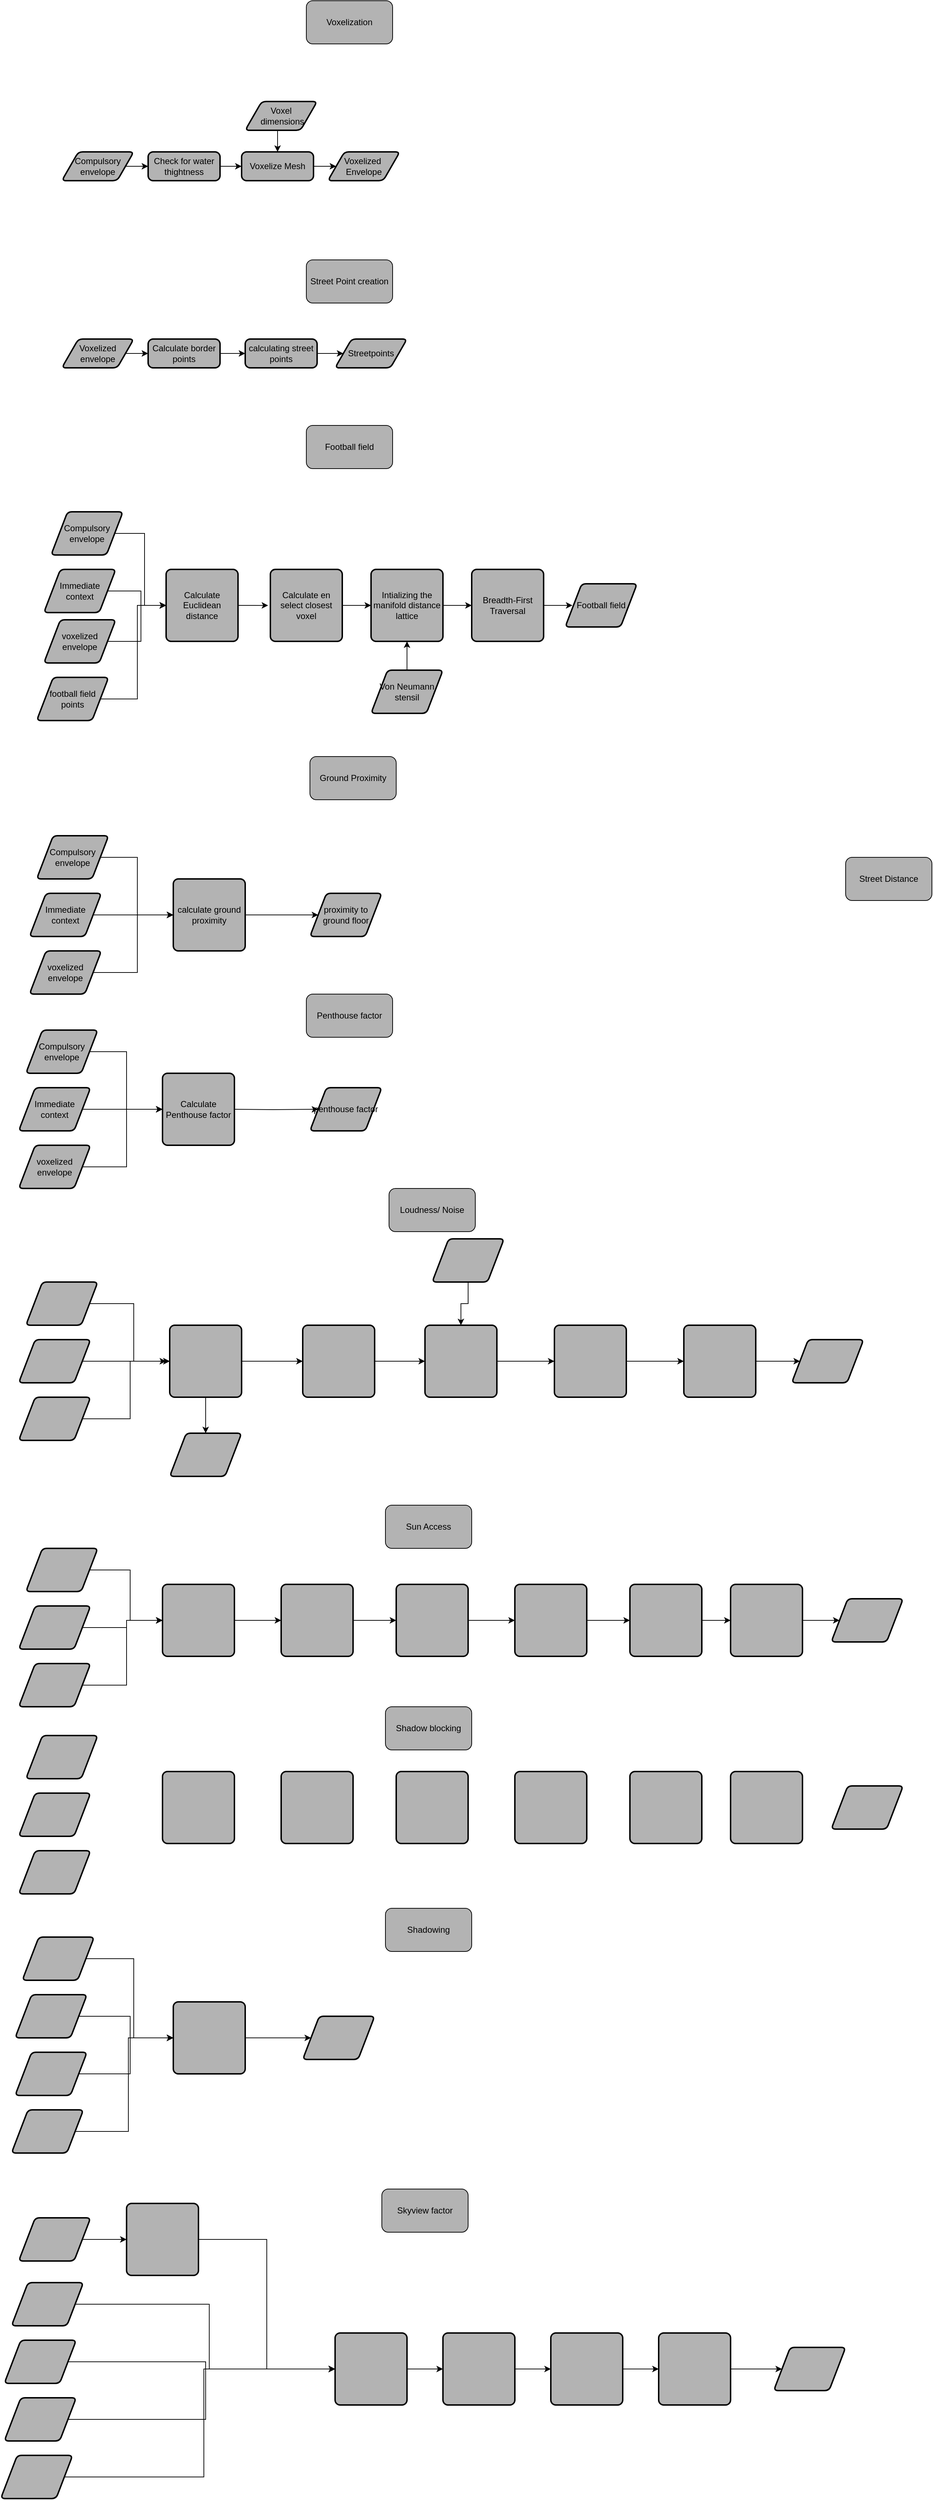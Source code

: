 <mxfile version="16.2.6" type="github">
  <diagram id="unrW2Qa7Q4urZIO5Avpi" name="Page-1">
    <mxGraphModel dx="4155" dy="3030" grid="1" gridSize="10" guides="1" tooltips="1" connect="1" arrows="1" fold="1" page="1" pageScale="1" pageWidth="850" pageHeight="1100" math="0" shadow="0">
      <root>
        <mxCell id="0" />
        <mxCell id="1" parent="0" />
        <mxCell id="iY9TOzmqVVtTMpKYVahV-25" style="edgeStyle=orthogonalEdgeStyle;rounded=0;orthogonalLoop=1;jettySize=auto;html=1;exitX=1;exitY=0.5;exitDx=0;exitDy=0;fillColor=#B3B3B3;" edge="1" parent="1" source="iY9TOzmqVVtTMpKYVahV-1" target="iY9TOzmqVVtTMpKYVahV-2">
          <mxGeometry relative="1" as="geometry" />
        </mxCell>
        <mxCell id="iY9TOzmqVVtTMpKYVahV-1" value="Compulsory envelope" style="shape=parallelogram;html=1;strokeWidth=2;perimeter=parallelogramPerimeter;whiteSpace=wrap;rounded=1;arcSize=12;size=0.23;fillColor=#B3B3B3;" vertex="1" parent="1">
          <mxGeometry x="170" y="-10" width="100" height="40" as="geometry" />
        </mxCell>
        <mxCell id="iY9TOzmqVVtTMpKYVahV-26" style="edgeStyle=orthogonalEdgeStyle;rounded=0;orthogonalLoop=1;jettySize=auto;html=1;exitX=1;exitY=0.5;exitDx=0;exitDy=0;entryX=0;entryY=0.5;entryDx=0;entryDy=0;fillColor=#B3B3B3;" edge="1" parent="1" source="iY9TOzmqVVtTMpKYVahV-2" target="iY9TOzmqVVtTMpKYVahV-3">
          <mxGeometry relative="1" as="geometry" />
        </mxCell>
        <mxCell id="iY9TOzmqVVtTMpKYVahV-2" value="Check for water thightness" style="rounded=1;whiteSpace=wrap;html=1;absoluteArcSize=1;arcSize=14;strokeWidth=2;fillColor=#B3B3B3;" vertex="1" parent="1">
          <mxGeometry x="290" y="-10" width="100" height="40" as="geometry" />
        </mxCell>
        <mxCell id="iY9TOzmqVVtTMpKYVahV-28" style="edgeStyle=orthogonalEdgeStyle;rounded=0;orthogonalLoop=1;jettySize=auto;html=1;exitX=1;exitY=0.5;exitDx=0;exitDy=0;entryX=0;entryY=0.5;entryDx=0;entryDy=0;fillColor=#B3B3B3;" edge="1" parent="1" source="iY9TOzmqVVtTMpKYVahV-3" target="iY9TOzmqVVtTMpKYVahV-4">
          <mxGeometry relative="1" as="geometry" />
        </mxCell>
        <mxCell id="iY9TOzmqVVtTMpKYVahV-3" value="Voxelize Mesh" style="rounded=1;whiteSpace=wrap;html=1;absoluteArcSize=1;arcSize=14;strokeWidth=2;fillColor=#B3B3B3;" vertex="1" parent="1">
          <mxGeometry x="420" y="-10" width="100" height="40" as="geometry" />
        </mxCell>
        <mxCell id="iY9TOzmqVVtTMpKYVahV-4" value="Voxelized&amp;nbsp;&lt;br&gt;Envelope" style="shape=parallelogram;html=1;strokeWidth=2;perimeter=parallelogramPerimeter;whiteSpace=wrap;rounded=1;arcSize=12;size=0.23;fillColor=#B3B3B3;" vertex="1" parent="1">
          <mxGeometry x="540" y="-10" width="100" height="40" as="geometry" />
        </mxCell>
        <mxCell id="iY9TOzmqVVtTMpKYVahV-27" style="edgeStyle=orthogonalEdgeStyle;rounded=0;orthogonalLoop=1;jettySize=auto;html=1;exitX=0.5;exitY=1;exitDx=0;exitDy=0;entryX=0.5;entryY=0;entryDx=0;entryDy=0;fillColor=#B3B3B3;" edge="1" parent="1" source="iY9TOzmqVVtTMpKYVahV-5" target="iY9TOzmqVVtTMpKYVahV-3">
          <mxGeometry relative="1" as="geometry" />
        </mxCell>
        <mxCell id="iY9TOzmqVVtTMpKYVahV-5" value="Voxel&lt;br&gt;&amp;nbsp;dimensions" style="shape=parallelogram;html=1;strokeWidth=2;perimeter=parallelogramPerimeter;whiteSpace=wrap;rounded=1;arcSize=12;size=0.23;fillColor=#B3B3B3;" vertex="1" parent="1">
          <mxGeometry x="425" y="-80" width="100" height="40" as="geometry" />
        </mxCell>
        <mxCell id="iY9TOzmqVVtTMpKYVahV-29" style="edgeStyle=orthogonalEdgeStyle;rounded=0;orthogonalLoop=1;jettySize=auto;html=1;exitX=1;exitY=0.5;exitDx=0;exitDy=0;entryX=0;entryY=0.5;entryDx=0;entryDy=0;fillColor=#B3B3B3;" edge="1" parent="1" source="iY9TOzmqVVtTMpKYVahV-6" target="iY9TOzmqVVtTMpKYVahV-7">
          <mxGeometry relative="1" as="geometry" />
        </mxCell>
        <mxCell id="iY9TOzmqVVtTMpKYVahV-6" value="Voxelized envelope" style="shape=parallelogram;html=1;strokeWidth=2;perimeter=parallelogramPerimeter;whiteSpace=wrap;rounded=1;arcSize=12;size=0.23;fillColor=#B3B3B3;" vertex="1" parent="1">
          <mxGeometry x="170" y="250" width="100" height="40" as="geometry" />
        </mxCell>
        <mxCell id="iY9TOzmqVVtTMpKYVahV-30" style="edgeStyle=orthogonalEdgeStyle;rounded=0;orthogonalLoop=1;jettySize=auto;html=1;exitX=1;exitY=0.5;exitDx=0;exitDy=0;entryX=0;entryY=0.5;entryDx=0;entryDy=0;fillColor=#B3B3B3;" edge="1" parent="1" source="iY9TOzmqVVtTMpKYVahV-7" target="iY9TOzmqVVtTMpKYVahV-8">
          <mxGeometry relative="1" as="geometry" />
        </mxCell>
        <mxCell id="iY9TOzmqVVtTMpKYVahV-7" value="Calculate border points" style="rounded=1;whiteSpace=wrap;html=1;absoluteArcSize=1;arcSize=14;strokeWidth=2;fillColor=#B3B3B3;" vertex="1" parent="1">
          <mxGeometry x="290" y="250" width="100" height="40" as="geometry" />
        </mxCell>
        <mxCell id="iY9TOzmqVVtTMpKYVahV-31" style="edgeStyle=orthogonalEdgeStyle;rounded=0;orthogonalLoop=1;jettySize=auto;html=1;exitX=1;exitY=0.5;exitDx=0;exitDy=0;fillColor=#B3B3B3;" edge="1" parent="1" source="iY9TOzmqVVtTMpKYVahV-8" target="iY9TOzmqVVtTMpKYVahV-9">
          <mxGeometry relative="1" as="geometry" />
        </mxCell>
        <mxCell id="iY9TOzmqVVtTMpKYVahV-8" value="calculating street points" style="rounded=1;whiteSpace=wrap;html=1;absoluteArcSize=1;arcSize=14;strokeWidth=2;fillColor=#B3B3B3;" vertex="1" parent="1">
          <mxGeometry x="425" y="250" width="100" height="40" as="geometry" />
        </mxCell>
        <mxCell id="iY9TOzmqVVtTMpKYVahV-9" value="Streetpoints" style="shape=parallelogram;html=1;strokeWidth=2;perimeter=parallelogramPerimeter;whiteSpace=wrap;rounded=1;arcSize=12;size=0.23;fillColor=#B3B3B3;" vertex="1" parent="1">
          <mxGeometry x="550" y="250" width="100" height="40" as="geometry" />
        </mxCell>
        <mxCell id="iY9TOzmqVVtTMpKYVahV-36" style="edgeStyle=orthogonalEdgeStyle;rounded=0;orthogonalLoop=1;jettySize=auto;html=1;exitX=1;exitY=0.5;exitDx=0;exitDy=0;entryX=0;entryY=0.5;entryDx=0;entryDy=0;fillColor=#B3B3B3;" edge="1" parent="1" source="iY9TOzmqVVtTMpKYVahV-10" target="iY9TOzmqVVtTMpKYVahV-14">
          <mxGeometry relative="1" as="geometry" />
        </mxCell>
        <mxCell id="iY9TOzmqVVtTMpKYVahV-10" value="Compulsory envelope" style="shape=parallelogram;html=1;strokeWidth=2;perimeter=parallelogramPerimeter;whiteSpace=wrap;rounded=1;arcSize=12;size=0.23;fillColor=#B3B3B3;" vertex="1" parent="1">
          <mxGeometry x="155" y="490" width="100" height="60" as="geometry" />
        </mxCell>
        <mxCell id="iY9TOzmqVVtTMpKYVahV-37" style="edgeStyle=orthogonalEdgeStyle;rounded=0;orthogonalLoop=1;jettySize=auto;html=1;exitX=1;exitY=0.5;exitDx=0;exitDy=0;entryX=0;entryY=0.5;entryDx=0;entryDy=0;fillColor=#B3B3B3;" edge="1" parent="1" source="iY9TOzmqVVtTMpKYVahV-11" target="iY9TOzmqVVtTMpKYVahV-14">
          <mxGeometry relative="1" as="geometry" />
        </mxCell>
        <mxCell id="iY9TOzmqVVtTMpKYVahV-11" value="Immediate context" style="shape=parallelogram;html=1;strokeWidth=2;perimeter=parallelogramPerimeter;whiteSpace=wrap;rounded=1;arcSize=12;size=0.23;fillColor=#B3B3B3;" vertex="1" parent="1">
          <mxGeometry x="145" y="570" width="100" height="60" as="geometry" />
        </mxCell>
        <mxCell id="iY9TOzmqVVtTMpKYVahV-38" style="edgeStyle=orthogonalEdgeStyle;rounded=0;orthogonalLoop=1;jettySize=auto;html=1;exitX=1;exitY=0.5;exitDx=0;exitDy=0;fillColor=#B3B3B3;" edge="1" parent="1" source="iY9TOzmqVVtTMpKYVahV-12" target="iY9TOzmqVVtTMpKYVahV-14">
          <mxGeometry relative="1" as="geometry" />
        </mxCell>
        <mxCell id="iY9TOzmqVVtTMpKYVahV-12" value="voxelized envelope" style="shape=parallelogram;html=1;strokeWidth=2;perimeter=parallelogramPerimeter;whiteSpace=wrap;rounded=1;arcSize=12;size=0.23;fillColor=#B3B3B3;" vertex="1" parent="1">
          <mxGeometry x="145" y="640" width="100" height="60" as="geometry" />
        </mxCell>
        <mxCell id="iY9TOzmqVVtTMpKYVahV-39" style="edgeStyle=orthogonalEdgeStyle;rounded=0;orthogonalLoop=1;jettySize=auto;html=1;exitX=1;exitY=0.5;exitDx=0;exitDy=0;entryX=0;entryY=0.5;entryDx=0;entryDy=0;fillColor=#B3B3B3;" edge="1" parent="1" source="iY9TOzmqVVtTMpKYVahV-13" target="iY9TOzmqVVtTMpKYVahV-14">
          <mxGeometry relative="1" as="geometry" />
        </mxCell>
        <mxCell id="iY9TOzmqVVtTMpKYVahV-13" value="football field points" style="shape=parallelogram;html=1;strokeWidth=2;perimeter=parallelogramPerimeter;whiteSpace=wrap;rounded=1;arcSize=12;size=0.23;fillColor=#B3B3B3;" vertex="1" parent="1">
          <mxGeometry x="135" y="720" width="100" height="60" as="geometry" />
        </mxCell>
        <mxCell id="iY9TOzmqVVtTMpKYVahV-155" style="edgeStyle=orthogonalEdgeStyle;rounded=0;orthogonalLoop=1;jettySize=auto;html=1;exitX=1;exitY=0.5;exitDx=0;exitDy=0;entryX=-0.031;entryY=0.501;entryDx=0;entryDy=0;entryPerimeter=0;fillColor=#B3B3B3;" edge="1" parent="1" source="iY9TOzmqVVtTMpKYVahV-14" target="iY9TOzmqVVtTMpKYVahV-154">
          <mxGeometry relative="1" as="geometry" />
        </mxCell>
        <mxCell id="iY9TOzmqVVtTMpKYVahV-14" value="Calculate Euclidean distance" style="rounded=1;whiteSpace=wrap;html=1;absoluteArcSize=1;arcSize=14;strokeWidth=2;fillColor=#B3B3B3;" vertex="1" parent="1">
          <mxGeometry x="315" y="570" width="100" height="100" as="geometry" />
        </mxCell>
        <mxCell id="iY9TOzmqVVtTMpKYVahV-33" style="edgeStyle=orthogonalEdgeStyle;rounded=0;orthogonalLoop=1;jettySize=auto;html=1;exitX=1;exitY=0.5;exitDx=0;exitDy=0;entryX=0;entryY=0.5;entryDx=0;entryDy=0;fillColor=#B3B3B3;" edge="1" parent="1" source="iY9TOzmqVVtTMpKYVahV-20" target="iY9TOzmqVVtTMpKYVahV-22">
          <mxGeometry relative="1" as="geometry" />
        </mxCell>
        <mxCell id="iY9TOzmqVVtTMpKYVahV-20" value="Intializing the manifold distance lattice" style="rounded=1;whiteSpace=wrap;html=1;absoluteArcSize=1;arcSize=14;strokeWidth=2;fillColor=#B3B3B3;" vertex="1" parent="1">
          <mxGeometry x="600" y="570" width="100" height="100" as="geometry" />
        </mxCell>
        <mxCell id="iY9TOzmqVVtTMpKYVahV-32" style="edgeStyle=orthogonalEdgeStyle;rounded=0;orthogonalLoop=1;jettySize=auto;html=1;exitX=0.5;exitY=0;exitDx=0;exitDy=0;entryX=0.5;entryY=1;entryDx=0;entryDy=0;fillColor=#B3B3B3;" edge="1" parent="1" source="iY9TOzmqVVtTMpKYVahV-21" target="iY9TOzmqVVtTMpKYVahV-20">
          <mxGeometry relative="1" as="geometry" />
        </mxCell>
        <mxCell id="iY9TOzmqVVtTMpKYVahV-21" value="Von Neumann stensil" style="shape=parallelogram;html=1;strokeWidth=2;perimeter=parallelogramPerimeter;whiteSpace=wrap;rounded=1;arcSize=12;size=0.23;fillColor=#B3B3B3;" vertex="1" parent="1">
          <mxGeometry x="600" y="710" width="100" height="60" as="geometry" />
        </mxCell>
        <mxCell id="iY9TOzmqVVtTMpKYVahV-34" style="edgeStyle=orthogonalEdgeStyle;rounded=0;orthogonalLoop=1;jettySize=auto;html=1;exitX=1;exitY=0.5;exitDx=0;exitDy=0;entryX=0;entryY=0.5;entryDx=0;entryDy=0;fillColor=#B3B3B3;" edge="1" parent="1" source="iY9TOzmqVVtTMpKYVahV-22">
          <mxGeometry relative="1" as="geometry">
            <mxPoint x="880" y="620" as="targetPoint" />
          </mxGeometry>
        </mxCell>
        <mxCell id="iY9TOzmqVVtTMpKYVahV-22" value="Breadth-First Traversal" style="rounded=1;whiteSpace=wrap;html=1;absoluteArcSize=1;arcSize=14;strokeWidth=2;fillColor=#B3B3B3;" vertex="1" parent="1">
          <mxGeometry x="740" y="570" width="100" height="100" as="geometry" />
        </mxCell>
        <mxCell id="iY9TOzmqVVtTMpKYVahV-24" value="Football field" style="shape=parallelogram;html=1;strokeWidth=2;perimeter=parallelogramPerimeter;whiteSpace=wrap;rounded=1;arcSize=12;size=0.23;fillColor=#B3B3B3;" vertex="1" parent="1">
          <mxGeometry x="870" y="590" width="100" height="60" as="geometry" />
        </mxCell>
        <mxCell id="iY9TOzmqVVtTMpKYVahV-67" style="edgeStyle=orthogonalEdgeStyle;rounded=0;orthogonalLoop=1;jettySize=auto;html=1;exitX=1;exitY=0.5;exitDx=0;exitDy=0;entryX=0;entryY=0.5;entryDx=0;entryDy=0;fillColor=#B3B3B3;" edge="1" parent="1" source="iY9TOzmqVVtTMpKYVahV-41" target="iY9TOzmqVVtTMpKYVahV-44">
          <mxGeometry relative="1" as="geometry" />
        </mxCell>
        <mxCell id="iY9TOzmqVVtTMpKYVahV-41" value="voxelized envelope" style="shape=parallelogram;html=1;strokeWidth=2;perimeter=parallelogramPerimeter;whiteSpace=wrap;rounded=1;arcSize=12;size=0.23;fillColor=#B3B3B3;" vertex="1" parent="1">
          <mxGeometry x="125" y="1100" width="100" height="60" as="geometry" />
        </mxCell>
        <mxCell id="iY9TOzmqVVtTMpKYVahV-66" style="edgeStyle=orthogonalEdgeStyle;rounded=0;orthogonalLoop=1;jettySize=auto;html=1;exitX=1;exitY=0.5;exitDx=0;exitDy=0;entryX=0;entryY=0.5;entryDx=0;entryDy=0;fillColor=#B3B3B3;" edge="1" parent="1" source="iY9TOzmqVVtTMpKYVahV-42" target="iY9TOzmqVVtTMpKYVahV-44">
          <mxGeometry relative="1" as="geometry" />
        </mxCell>
        <mxCell id="iY9TOzmqVVtTMpKYVahV-42" value="Immediate context" style="shape=parallelogram;html=1;strokeWidth=2;perimeter=parallelogramPerimeter;whiteSpace=wrap;rounded=1;arcSize=12;size=0.23;fillColor=#B3B3B3;" vertex="1" parent="1">
          <mxGeometry x="125" y="1020" width="100" height="60" as="geometry" />
        </mxCell>
        <mxCell id="iY9TOzmqVVtTMpKYVahV-65" style="edgeStyle=orthogonalEdgeStyle;rounded=0;orthogonalLoop=1;jettySize=auto;html=1;exitX=1;exitY=0.5;exitDx=0;exitDy=0;fillColor=#B3B3B3;" edge="1" parent="1" source="iY9TOzmqVVtTMpKYVahV-43">
          <mxGeometry relative="1" as="geometry">
            <mxPoint x="325" y="1050" as="targetPoint" />
            <Array as="points">
              <mxPoint x="275" y="970" />
              <mxPoint x="275" y="1050" />
            </Array>
          </mxGeometry>
        </mxCell>
        <mxCell id="iY9TOzmqVVtTMpKYVahV-43" value="Compulsory envelope" style="shape=parallelogram;html=1;strokeWidth=2;perimeter=parallelogramPerimeter;whiteSpace=wrap;rounded=1;arcSize=12;size=0.23;fillColor=#B3B3B3;" vertex="1" parent="1">
          <mxGeometry x="135" y="940" width="100" height="60" as="geometry" />
        </mxCell>
        <mxCell id="iY9TOzmqVVtTMpKYVahV-68" style="edgeStyle=orthogonalEdgeStyle;rounded=0;orthogonalLoop=1;jettySize=auto;html=1;exitX=1;exitY=0.5;exitDx=0;exitDy=0;entryX=0;entryY=0.5;entryDx=0;entryDy=0;fillColor=#B3B3B3;" edge="1" parent="1" source="iY9TOzmqVVtTMpKYVahV-44" target="iY9TOzmqVVtTMpKYVahV-45">
          <mxGeometry relative="1" as="geometry" />
        </mxCell>
        <mxCell id="iY9TOzmqVVtTMpKYVahV-44" value="calculate ground proximity" style="rounded=1;whiteSpace=wrap;html=1;absoluteArcSize=1;arcSize=14;strokeWidth=2;fillColor=#B3B3B3;" vertex="1" parent="1">
          <mxGeometry x="325" y="1000" width="100" height="100" as="geometry" />
        </mxCell>
        <mxCell id="iY9TOzmqVVtTMpKYVahV-45" value="proximity to ground floor" style="shape=parallelogram;html=1;strokeWidth=2;perimeter=parallelogramPerimeter;whiteSpace=wrap;rounded=1;arcSize=12;size=0.23;fillColor=#B3B3B3;" vertex="1" parent="1">
          <mxGeometry x="515" y="1020" width="100" height="60" as="geometry" />
        </mxCell>
        <mxCell id="iY9TOzmqVVtTMpKYVahV-77" style="edgeStyle=orthogonalEdgeStyle;rounded=0;orthogonalLoop=1;jettySize=auto;html=1;exitX=1;exitY=0.5;exitDx=0;exitDy=0;entryX=0;entryY=0.5;entryDx=0;entryDy=0;fillColor=#B3B3B3;" edge="1" parent="1" target="iY9TOzmqVVtTMpKYVahV-50">
          <mxGeometry relative="1" as="geometry">
            <mxPoint x="410" y="1320" as="sourcePoint" />
          </mxGeometry>
        </mxCell>
        <mxCell id="iY9TOzmqVVtTMpKYVahV-50" value="penthouse factor" style="shape=parallelogram;html=1;strokeWidth=2;perimeter=parallelogramPerimeter;whiteSpace=wrap;rounded=1;arcSize=12;size=0.23;fillColor=#B3B3B3;" vertex="1" parent="1">
          <mxGeometry x="515" y="1290" width="100" height="60" as="geometry" />
        </mxCell>
        <mxCell id="iY9TOzmqVVtTMpKYVahV-76" style="edgeStyle=orthogonalEdgeStyle;rounded=0;orthogonalLoop=1;jettySize=auto;html=1;exitX=1;exitY=0.5;exitDx=0;exitDy=0;fillColor=#B3B3B3;" edge="1" parent="1" source="iY9TOzmqVVtTMpKYVahV-51" target="iY9TOzmqVVtTMpKYVahV-54">
          <mxGeometry relative="1" as="geometry" />
        </mxCell>
        <mxCell id="iY9TOzmqVVtTMpKYVahV-51" value="" style="shape=parallelogram;html=1;strokeWidth=2;perimeter=parallelogramPerimeter;whiteSpace=wrap;rounded=1;arcSize=12;size=0.23;fillColor=#B3B3B3;" vertex="1" parent="1">
          <mxGeometry x="110" y="1720" width="100" height="60" as="geometry" />
        </mxCell>
        <mxCell id="iY9TOzmqVVtTMpKYVahV-75" style="edgeStyle=orthogonalEdgeStyle;rounded=0;orthogonalLoop=1;jettySize=auto;html=1;exitX=1;exitY=0.5;exitDx=0;exitDy=0;fillColor=#B3B3B3;" edge="1" parent="1" source="iY9TOzmqVVtTMpKYVahV-52">
          <mxGeometry relative="1" as="geometry">
            <mxPoint x="315" y="1670" as="targetPoint" />
          </mxGeometry>
        </mxCell>
        <mxCell id="iY9TOzmqVVtTMpKYVahV-52" value="" style="shape=parallelogram;html=1;strokeWidth=2;perimeter=parallelogramPerimeter;whiteSpace=wrap;rounded=1;arcSize=12;size=0.23;fillColor=#B3B3B3;" vertex="1" parent="1">
          <mxGeometry x="110" y="1640" width="100" height="60" as="geometry" />
        </mxCell>
        <mxCell id="iY9TOzmqVVtTMpKYVahV-74" style="edgeStyle=orthogonalEdgeStyle;rounded=0;orthogonalLoop=1;jettySize=auto;html=1;exitX=1;exitY=0.5;exitDx=0;exitDy=0;entryX=0;entryY=0.5;entryDx=0;entryDy=0;fillColor=#B3B3B3;" edge="1" parent="1" source="iY9TOzmqVVtTMpKYVahV-53" target="iY9TOzmqVVtTMpKYVahV-54">
          <mxGeometry relative="1" as="geometry" />
        </mxCell>
        <mxCell id="iY9TOzmqVVtTMpKYVahV-53" value="" style="shape=parallelogram;html=1;strokeWidth=2;perimeter=parallelogramPerimeter;whiteSpace=wrap;rounded=1;arcSize=12;size=0.23;fillColor=#B3B3B3;" vertex="1" parent="1">
          <mxGeometry x="120" y="1560" width="100" height="60" as="geometry" />
        </mxCell>
        <mxCell id="iY9TOzmqVVtTMpKYVahV-56" style="edgeStyle=orthogonalEdgeStyle;rounded=0;orthogonalLoop=1;jettySize=auto;html=1;exitX=0.5;exitY=1;exitDx=0;exitDy=0;entryX=0.5;entryY=0;entryDx=0;entryDy=0;fillColor=#B3B3B3;" edge="1" parent="1" source="iY9TOzmqVVtTMpKYVahV-54" target="iY9TOzmqVVtTMpKYVahV-55">
          <mxGeometry relative="1" as="geometry" />
        </mxCell>
        <mxCell id="iY9TOzmqVVtTMpKYVahV-73" style="edgeStyle=orthogonalEdgeStyle;rounded=0;orthogonalLoop=1;jettySize=auto;html=1;exitX=1;exitY=0.5;exitDx=0;exitDy=0;fillColor=#B3B3B3;" edge="1" parent="1" source="iY9TOzmqVVtTMpKYVahV-54" target="iY9TOzmqVVtTMpKYVahV-57">
          <mxGeometry relative="1" as="geometry" />
        </mxCell>
        <mxCell id="iY9TOzmqVVtTMpKYVahV-54" value="" style="rounded=1;whiteSpace=wrap;html=1;absoluteArcSize=1;arcSize=14;strokeWidth=2;fillColor=#B3B3B3;" vertex="1" parent="1">
          <mxGeometry x="320" y="1620" width="100" height="100" as="geometry" />
        </mxCell>
        <mxCell id="iY9TOzmqVVtTMpKYVahV-55" value="" style="shape=parallelogram;html=1;strokeWidth=2;perimeter=parallelogramPerimeter;whiteSpace=wrap;rounded=1;arcSize=12;size=0.23;fillColor=#B3B3B3;" vertex="1" parent="1">
          <mxGeometry x="320" y="1770" width="100" height="60" as="geometry" />
        </mxCell>
        <mxCell id="iY9TOzmqVVtTMpKYVahV-72" style="edgeStyle=orthogonalEdgeStyle;rounded=0;orthogonalLoop=1;jettySize=auto;html=1;exitX=1;exitY=0.5;exitDx=0;exitDy=0;entryX=0;entryY=0.5;entryDx=0;entryDy=0;fillColor=#B3B3B3;" edge="1" parent="1" source="iY9TOzmqVVtTMpKYVahV-57" target="iY9TOzmqVVtTMpKYVahV-58">
          <mxGeometry relative="1" as="geometry" />
        </mxCell>
        <mxCell id="iY9TOzmqVVtTMpKYVahV-57" value="" style="rounded=1;whiteSpace=wrap;html=1;absoluteArcSize=1;arcSize=14;strokeWidth=2;fillColor=#B3B3B3;" vertex="1" parent="1">
          <mxGeometry x="505" y="1620" width="100" height="100" as="geometry" />
        </mxCell>
        <mxCell id="iY9TOzmqVVtTMpKYVahV-69" style="edgeStyle=orthogonalEdgeStyle;rounded=0;orthogonalLoop=1;jettySize=auto;html=1;exitX=1;exitY=0.5;exitDx=0;exitDy=0;entryX=0;entryY=0.5;entryDx=0;entryDy=0;fillColor=#B3B3B3;" edge="1" parent="1" source="iY9TOzmqVVtTMpKYVahV-58" target="iY9TOzmqVVtTMpKYVahV-61">
          <mxGeometry relative="1" as="geometry" />
        </mxCell>
        <mxCell id="iY9TOzmqVVtTMpKYVahV-58" value="" style="rounded=1;whiteSpace=wrap;html=1;absoluteArcSize=1;arcSize=14;strokeWidth=2;fillColor=#B3B3B3;" vertex="1" parent="1">
          <mxGeometry x="675" y="1620" width="100" height="100" as="geometry" />
        </mxCell>
        <mxCell id="iY9TOzmqVVtTMpKYVahV-60" style="edgeStyle=orthogonalEdgeStyle;rounded=0;orthogonalLoop=1;jettySize=auto;html=1;exitX=0.5;exitY=1;exitDx=0;exitDy=0;entryX=0.5;entryY=0;entryDx=0;entryDy=0;fillColor=#B3B3B3;" edge="1" parent="1" source="iY9TOzmqVVtTMpKYVahV-59" target="iY9TOzmqVVtTMpKYVahV-58">
          <mxGeometry relative="1" as="geometry" />
        </mxCell>
        <mxCell id="iY9TOzmqVVtTMpKYVahV-59" value="" style="shape=parallelogram;html=1;strokeWidth=2;perimeter=parallelogramPerimeter;whiteSpace=wrap;rounded=1;arcSize=12;size=0.23;fillColor=#B3B3B3;" vertex="1" parent="1">
          <mxGeometry x="685" y="1500" width="100" height="60" as="geometry" />
        </mxCell>
        <mxCell id="iY9TOzmqVVtTMpKYVahV-70" style="edgeStyle=orthogonalEdgeStyle;rounded=0;orthogonalLoop=1;jettySize=auto;html=1;exitX=1;exitY=0.5;exitDx=0;exitDy=0;fillColor=#B3B3B3;" edge="1" parent="1" source="iY9TOzmqVVtTMpKYVahV-61" target="iY9TOzmqVVtTMpKYVahV-62">
          <mxGeometry relative="1" as="geometry" />
        </mxCell>
        <mxCell id="iY9TOzmqVVtTMpKYVahV-61" value="" style="rounded=1;whiteSpace=wrap;html=1;absoluteArcSize=1;arcSize=14;strokeWidth=2;fillColor=#B3B3B3;" vertex="1" parent="1">
          <mxGeometry x="855" y="1620" width="100" height="100" as="geometry" />
        </mxCell>
        <mxCell id="iY9TOzmqVVtTMpKYVahV-71" style="edgeStyle=orthogonalEdgeStyle;rounded=0;orthogonalLoop=1;jettySize=auto;html=1;exitX=1;exitY=0.5;exitDx=0;exitDy=0;entryX=0;entryY=0.5;entryDx=0;entryDy=0;fillColor=#B3B3B3;" edge="1" parent="1" source="iY9TOzmqVVtTMpKYVahV-62" target="iY9TOzmqVVtTMpKYVahV-64">
          <mxGeometry relative="1" as="geometry" />
        </mxCell>
        <mxCell id="iY9TOzmqVVtTMpKYVahV-62" value="" style="rounded=1;whiteSpace=wrap;html=1;absoluteArcSize=1;arcSize=14;strokeWidth=2;fillColor=#B3B3B3;" vertex="1" parent="1">
          <mxGeometry x="1035" y="1620" width="100" height="100" as="geometry" />
        </mxCell>
        <mxCell id="iY9TOzmqVVtTMpKYVahV-64" value="" style="shape=parallelogram;html=1;strokeWidth=2;perimeter=parallelogramPerimeter;whiteSpace=wrap;rounded=1;arcSize=12;size=0.23;fillColor=#B3B3B3;" vertex="1" parent="1">
          <mxGeometry x="1185" y="1640" width="100" height="60" as="geometry" />
        </mxCell>
        <mxCell id="iY9TOzmqVVtTMpKYVahV-81" value="Loudness/ Noise" style="rounded=1;whiteSpace=wrap;html=1;fillColor=#B3B3B3;" vertex="1" parent="1">
          <mxGeometry x="625" y="1430" width="120" height="60" as="geometry" />
        </mxCell>
        <mxCell id="iY9TOzmqVVtTMpKYVahV-82" value="Voxelization" style="rounded=1;whiteSpace=wrap;html=1;fillColor=#B3B3B3;" vertex="1" parent="1">
          <mxGeometry x="510" y="-220" width="120" height="60" as="geometry" />
        </mxCell>
        <mxCell id="iY9TOzmqVVtTMpKYVahV-83" value="Street Point creation" style="rounded=1;whiteSpace=wrap;html=1;fillColor=#B3B3B3;" vertex="1" parent="1">
          <mxGeometry x="510" y="140" width="120" height="60" as="geometry" />
        </mxCell>
        <mxCell id="iY9TOzmqVVtTMpKYVahV-84" value="Football field" style="rounded=1;whiteSpace=wrap;html=1;fillColor=#B3B3B3;" vertex="1" parent="1">
          <mxGeometry x="510" y="370" width="120" height="60" as="geometry" />
        </mxCell>
        <mxCell id="iY9TOzmqVVtTMpKYVahV-85" value="Ground Proximity" style="rounded=1;whiteSpace=wrap;html=1;fillColor=#B3B3B3;" vertex="1" parent="1">
          <mxGeometry x="515" y="830" width="120" height="60" as="geometry" />
        </mxCell>
        <mxCell id="iY9TOzmqVVtTMpKYVahV-86" value="Penthouse factor" style="rounded=1;whiteSpace=wrap;html=1;fillColor=#B3B3B3;" vertex="1" parent="1">
          <mxGeometry x="510" y="1160" width="120" height="60" as="geometry" />
        </mxCell>
        <mxCell id="iY9TOzmqVVtTMpKYVahV-87" value="Sun Access" style="rounded=1;whiteSpace=wrap;html=1;fillColor=#B3B3B3;" vertex="1" parent="1">
          <mxGeometry x="620" y="1870" width="120" height="60" as="geometry" />
        </mxCell>
        <mxCell id="iY9TOzmqVVtTMpKYVahV-88" value="Shadow blocking" style="rounded=1;whiteSpace=wrap;html=1;fillColor=#B3B3B3;" vertex="1" parent="1">
          <mxGeometry x="620" y="2150" width="120" height="60" as="geometry" />
        </mxCell>
        <mxCell id="iY9TOzmqVVtTMpKYVahV-89" value="Shadowing" style="rounded=1;whiteSpace=wrap;html=1;fillColor=#B3B3B3;" vertex="1" parent="1">
          <mxGeometry x="620" y="2430" width="120" height="60" as="geometry" />
        </mxCell>
        <mxCell id="iY9TOzmqVVtTMpKYVahV-90" value="Skyview factor" style="rounded=1;whiteSpace=wrap;html=1;fillColor=#B3B3B3;" vertex="1" parent="1">
          <mxGeometry x="615" y="2820" width="120" height="60" as="geometry" />
        </mxCell>
        <mxCell id="iY9TOzmqVVtTMpKYVahV-151" style="edgeStyle=orthogonalEdgeStyle;rounded=0;orthogonalLoop=1;jettySize=auto;html=1;exitX=1;exitY=0.5;exitDx=0;exitDy=0;entryX=0;entryY=0.5;entryDx=0;entryDy=0;fillColor=#B3B3B3;" edge="1" parent="1" source="iY9TOzmqVVtTMpKYVahV-91" target="iY9TOzmqVVtTMpKYVahV-94">
          <mxGeometry relative="1" as="geometry" />
        </mxCell>
        <mxCell id="iY9TOzmqVVtTMpKYVahV-91" value="" style="shape=parallelogram;html=1;strokeWidth=2;perimeter=parallelogramPerimeter;whiteSpace=wrap;rounded=1;arcSize=12;size=0.23;fillColor=#B3B3B3;" vertex="1" parent="1">
          <mxGeometry x="110" y="2090" width="100" height="60" as="geometry" />
        </mxCell>
        <mxCell id="iY9TOzmqVVtTMpKYVahV-150" style="edgeStyle=orthogonalEdgeStyle;rounded=0;orthogonalLoop=1;jettySize=auto;html=1;exitX=1;exitY=0.5;exitDx=0;exitDy=0;entryX=0;entryY=0.5;entryDx=0;entryDy=0;fillColor=#B3B3B3;" edge="1" parent="1" source="iY9TOzmqVVtTMpKYVahV-92" target="iY9TOzmqVVtTMpKYVahV-94">
          <mxGeometry relative="1" as="geometry" />
        </mxCell>
        <mxCell id="iY9TOzmqVVtTMpKYVahV-92" value="" style="shape=parallelogram;html=1;strokeWidth=2;perimeter=parallelogramPerimeter;whiteSpace=wrap;rounded=1;arcSize=12;size=0.23;fillColor=#B3B3B3;" vertex="1" parent="1">
          <mxGeometry x="110" y="2010" width="100" height="60" as="geometry" />
        </mxCell>
        <mxCell id="iY9TOzmqVVtTMpKYVahV-149" style="edgeStyle=orthogonalEdgeStyle;rounded=0;orthogonalLoop=1;jettySize=auto;html=1;exitX=1;exitY=0.5;exitDx=0;exitDy=0;entryX=0;entryY=0.5;entryDx=0;entryDy=0;fillColor=#B3B3B3;" edge="1" parent="1" source="iY9TOzmqVVtTMpKYVahV-93" target="iY9TOzmqVVtTMpKYVahV-94">
          <mxGeometry relative="1" as="geometry" />
        </mxCell>
        <mxCell id="iY9TOzmqVVtTMpKYVahV-93" value="" style="shape=parallelogram;html=1;strokeWidth=2;perimeter=parallelogramPerimeter;whiteSpace=wrap;rounded=1;arcSize=12;size=0.23;fillColor=#B3B3B3;" vertex="1" parent="1">
          <mxGeometry x="120" y="1930" width="100" height="60" as="geometry" />
        </mxCell>
        <mxCell id="iY9TOzmqVVtTMpKYVahV-143" style="edgeStyle=orthogonalEdgeStyle;rounded=0;orthogonalLoop=1;jettySize=auto;html=1;exitX=1;exitY=0.5;exitDx=0;exitDy=0;entryX=0;entryY=0.5;entryDx=0;entryDy=0;fillColor=#B3B3B3;" edge="1" parent="1" source="iY9TOzmqVVtTMpKYVahV-94" target="iY9TOzmqVVtTMpKYVahV-95">
          <mxGeometry relative="1" as="geometry" />
        </mxCell>
        <mxCell id="iY9TOzmqVVtTMpKYVahV-94" value="" style="rounded=1;whiteSpace=wrap;html=1;absoluteArcSize=1;arcSize=14;strokeWidth=2;fillColor=#B3B3B3;" vertex="1" parent="1">
          <mxGeometry x="310" y="1980" width="100" height="100" as="geometry" />
        </mxCell>
        <mxCell id="iY9TOzmqVVtTMpKYVahV-144" style="edgeStyle=orthogonalEdgeStyle;rounded=0;orthogonalLoop=1;jettySize=auto;html=1;exitX=1;exitY=0.5;exitDx=0;exitDy=0;entryX=0;entryY=0.5;entryDx=0;entryDy=0;fillColor=#B3B3B3;" edge="1" parent="1" source="iY9TOzmqVVtTMpKYVahV-95" target="iY9TOzmqVVtTMpKYVahV-96">
          <mxGeometry relative="1" as="geometry" />
        </mxCell>
        <mxCell id="iY9TOzmqVVtTMpKYVahV-95" value="" style="rounded=1;whiteSpace=wrap;html=1;absoluteArcSize=1;arcSize=14;strokeWidth=2;fillColor=#B3B3B3;" vertex="1" parent="1">
          <mxGeometry x="475" y="1980" width="100" height="100" as="geometry" />
        </mxCell>
        <mxCell id="iY9TOzmqVVtTMpKYVahV-145" style="edgeStyle=orthogonalEdgeStyle;rounded=0;orthogonalLoop=1;jettySize=auto;html=1;exitX=1;exitY=0.5;exitDx=0;exitDy=0;entryX=0;entryY=0.5;entryDx=0;entryDy=0;fillColor=#B3B3B3;" edge="1" parent="1" source="iY9TOzmqVVtTMpKYVahV-96" target="iY9TOzmqVVtTMpKYVahV-97">
          <mxGeometry relative="1" as="geometry" />
        </mxCell>
        <mxCell id="iY9TOzmqVVtTMpKYVahV-96" value="" style="rounded=1;whiteSpace=wrap;html=1;absoluteArcSize=1;arcSize=14;strokeWidth=2;fillColor=#B3B3B3;" vertex="1" parent="1">
          <mxGeometry x="635" y="1980" width="100" height="100" as="geometry" />
        </mxCell>
        <mxCell id="iY9TOzmqVVtTMpKYVahV-146" style="edgeStyle=orthogonalEdgeStyle;rounded=0;orthogonalLoop=1;jettySize=auto;html=1;exitX=1;exitY=0.5;exitDx=0;exitDy=0;entryX=0;entryY=0.5;entryDx=0;entryDy=0;fillColor=#B3B3B3;" edge="1" parent="1" source="iY9TOzmqVVtTMpKYVahV-97" target="iY9TOzmqVVtTMpKYVahV-98">
          <mxGeometry relative="1" as="geometry" />
        </mxCell>
        <mxCell id="iY9TOzmqVVtTMpKYVahV-97" value="" style="rounded=1;whiteSpace=wrap;html=1;absoluteArcSize=1;arcSize=14;strokeWidth=2;fillColor=#B3B3B3;" vertex="1" parent="1">
          <mxGeometry x="800" y="1980" width="100" height="100" as="geometry" />
        </mxCell>
        <mxCell id="iY9TOzmqVVtTMpKYVahV-147" style="edgeStyle=orthogonalEdgeStyle;rounded=0;orthogonalLoop=1;jettySize=auto;html=1;exitX=1;exitY=0.5;exitDx=0;exitDy=0;entryX=0;entryY=0.5;entryDx=0;entryDy=0;fillColor=#B3B3B3;" edge="1" parent="1" source="iY9TOzmqVVtTMpKYVahV-98" target="iY9TOzmqVVtTMpKYVahV-99">
          <mxGeometry relative="1" as="geometry" />
        </mxCell>
        <mxCell id="iY9TOzmqVVtTMpKYVahV-98" value="" style="rounded=1;whiteSpace=wrap;html=1;absoluteArcSize=1;arcSize=14;strokeWidth=2;fillColor=#B3B3B3;" vertex="1" parent="1">
          <mxGeometry x="960" y="1980" width="100" height="100" as="geometry" />
        </mxCell>
        <mxCell id="iY9TOzmqVVtTMpKYVahV-148" style="edgeStyle=orthogonalEdgeStyle;rounded=0;orthogonalLoop=1;jettySize=auto;html=1;exitX=1;exitY=0.5;exitDx=0;exitDy=0;entryX=0;entryY=0.5;entryDx=0;entryDy=0;fillColor=#B3B3B3;" edge="1" parent="1" source="iY9TOzmqVVtTMpKYVahV-99" target="iY9TOzmqVVtTMpKYVahV-100">
          <mxGeometry relative="1" as="geometry" />
        </mxCell>
        <mxCell id="iY9TOzmqVVtTMpKYVahV-99" value="" style="rounded=1;whiteSpace=wrap;html=1;absoluteArcSize=1;arcSize=14;strokeWidth=2;fillColor=#B3B3B3;" vertex="1" parent="1">
          <mxGeometry x="1100" y="1980" width="100" height="100" as="geometry" />
        </mxCell>
        <mxCell id="iY9TOzmqVVtTMpKYVahV-100" value="" style="shape=parallelogram;html=1;strokeWidth=2;perimeter=parallelogramPerimeter;whiteSpace=wrap;rounded=1;arcSize=12;size=0.23;fillColor=#B3B3B3;" vertex="1" parent="1">
          <mxGeometry x="1240" y="2000" width="100" height="60" as="geometry" />
        </mxCell>
        <mxCell id="iY9TOzmqVVtTMpKYVahV-101" value="" style="shape=parallelogram;html=1;strokeWidth=2;perimeter=parallelogramPerimeter;whiteSpace=wrap;rounded=1;arcSize=12;size=0.23;fillColor=#B3B3B3;" vertex="1" parent="1">
          <mxGeometry x="110" y="2350" width="100" height="60" as="geometry" />
        </mxCell>
        <mxCell id="iY9TOzmqVVtTMpKYVahV-102" value="" style="shape=parallelogram;html=1;strokeWidth=2;perimeter=parallelogramPerimeter;whiteSpace=wrap;rounded=1;arcSize=12;size=0.23;fillColor=#B3B3B3;" vertex="1" parent="1">
          <mxGeometry x="110" y="2270" width="100" height="60" as="geometry" />
        </mxCell>
        <mxCell id="iY9TOzmqVVtTMpKYVahV-103" value="" style="shape=parallelogram;html=1;strokeWidth=2;perimeter=parallelogramPerimeter;whiteSpace=wrap;rounded=1;arcSize=12;size=0.23;fillColor=#B3B3B3;" vertex="1" parent="1">
          <mxGeometry x="120" y="2190" width="100" height="60" as="geometry" />
        </mxCell>
        <mxCell id="iY9TOzmqVVtTMpKYVahV-104" value="" style="rounded=1;whiteSpace=wrap;html=1;absoluteArcSize=1;arcSize=14;strokeWidth=2;fillColor=#B3B3B3;" vertex="1" parent="1">
          <mxGeometry x="310" y="2240" width="100" height="100" as="geometry" />
        </mxCell>
        <mxCell id="iY9TOzmqVVtTMpKYVahV-105" value="" style="rounded=1;whiteSpace=wrap;html=1;absoluteArcSize=1;arcSize=14;strokeWidth=2;fillColor=#B3B3B3;" vertex="1" parent="1">
          <mxGeometry x="475" y="2240" width="100" height="100" as="geometry" />
        </mxCell>
        <mxCell id="iY9TOzmqVVtTMpKYVahV-106" value="" style="rounded=1;whiteSpace=wrap;html=1;absoluteArcSize=1;arcSize=14;strokeWidth=2;fillColor=#B3B3B3;" vertex="1" parent="1">
          <mxGeometry x="635" y="2240" width="100" height="100" as="geometry" />
        </mxCell>
        <mxCell id="iY9TOzmqVVtTMpKYVahV-107" value="" style="rounded=1;whiteSpace=wrap;html=1;absoluteArcSize=1;arcSize=14;strokeWidth=2;fillColor=#B3B3B3;" vertex="1" parent="1">
          <mxGeometry x="800" y="2240" width="100" height="100" as="geometry" />
        </mxCell>
        <mxCell id="iY9TOzmqVVtTMpKYVahV-108" value="" style="rounded=1;whiteSpace=wrap;html=1;absoluteArcSize=1;arcSize=14;strokeWidth=2;fillColor=#B3B3B3;" vertex="1" parent="1">
          <mxGeometry x="960" y="2240" width="100" height="100" as="geometry" />
        </mxCell>
        <mxCell id="iY9TOzmqVVtTMpKYVahV-109" value="" style="rounded=1;whiteSpace=wrap;html=1;absoluteArcSize=1;arcSize=14;strokeWidth=2;fillColor=#B3B3B3;" vertex="1" parent="1">
          <mxGeometry x="1100" y="2240" width="100" height="100" as="geometry" />
        </mxCell>
        <mxCell id="iY9TOzmqVVtTMpKYVahV-110" value="" style="shape=parallelogram;html=1;strokeWidth=2;perimeter=parallelogramPerimeter;whiteSpace=wrap;rounded=1;arcSize=12;size=0.23;fillColor=#B3B3B3;" vertex="1" parent="1">
          <mxGeometry x="1240" y="2260" width="100" height="60" as="geometry" />
        </mxCell>
        <mxCell id="iY9TOzmqVVtTMpKYVahV-120" style="edgeStyle=orthogonalEdgeStyle;rounded=0;orthogonalLoop=1;jettySize=auto;html=1;exitX=1;exitY=0.5;exitDx=0;exitDy=0;fillColor=#B3B3B3;" edge="1" parent="1" source="iY9TOzmqVVtTMpKYVahV-111" target="iY9TOzmqVVtTMpKYVahV-115">
          <mxGeometry relative="1" as="geometry" />
        </mxCell>
        <mxCell id="iY9TOzmqVVtTMpKYVahV-111" value="" style="shape=parallelogram;html=1;strokeWidth=2;perimeter=parallelogramPerimeter;whiteSpace=wrap;rounded=1;arcSize=12;size=0.23;fillColor=#B3B3B3;" vertex="1" parent="1">
          <mxGeometry x="105" y="2630" width="100" height="60" as="geometry" />
        </mxCell>
        <mxCell id="iY9TOzmqVVtTMpKYVahV-119" style="edgeStyle=orthogonalEdgeStyle;rounded=0;orthogonalLoop=1;jettySize=auto;html=1;exitX=1;exitY=0.5;exitDx=0;exitDy=0;entryX=0;entryY=0.5;entryDx=0;entryDy=0;fillColor=#B3B3B3;" edge="1" parent="1" source="iY9TOzmqVVtTMpKYVahV-112" target="iY9TOzmqVVtTMpKYVahV-115">
          <mxGeometry relative="1" as="geometry" />
        </mxCell>
        <mxCell id="iY9TOzmqVVtTMpKYVahV-112" value="" style="shape=parallelogram;html=1;strokeWidth=2;perimeter=parallelogramPerimeter;whiteSpace=wrap;rounded=1;arcSize=12;size=0.23;fillColor=#B3B3B3;" vertex="1" parent="1">
          <mxGeometry x="105" y="2550" width="100" height="60" as="geometry" />
        </mxCell>
        <mxCell id="iY9TOzmqVVtTMpKYVahV-118" style="edgeStyle=orthogonalEdgeStyle;rounded=0;orthogonalLoop=1;jettySize=auto;html=1;exitX=1;exitY=0.5;exitDx=0;exitDy=0;entryX=0;entryY=0.5;entryDx=0;entryDy=0;fillColor=#B3B3B3;" edge="1" parent="1" source="iY9TOzmqVVtTMpKYVahV-113" target="iY9TOzmqVVtTMpKYVahV-115">
          <mxGeometry relative="1" as="geometry" />
        </mxCell>
        <mxCell id="iY9TOzmqVVtTMpKYVahV-113" value="" style="shape=parallelogram;html=1;strokeWidth=2;perimeter=parallelogramPerimeter;whiteSpace=wrap;rounded=1;arcSize=12;size=0.23;fillColor=#B3B3B3;" vertex="1" parent="1">
          <mxGeometry x="115" y="2470" width="100" height="60" as="geometry" />
        </mxCell>
        <mxCell id="iY9TOzmqVVtTMpKYVahV-121" style="edgeStyle=orthogonalEdgeStyle;rounded=0;orthogonalLoop=1;jettySize=auto;html=1;exitX=1;exitY=0.5;exitDx=0;exitDy=0;entryX=0;entryY=0.5;entryDx=0;entryDy=0;fillColor=#B3B3B3;" edge="1" parent="1" source="iY9TOzmqVVtTMpKYVahV-114" target="iY9TOzmqVVtTMpKYVahV-115">
          <mxGeometry relative="1" as="geometry" />
        </mxCell>
        <mxCell id="iY9TOzmqVVtTMpKYVahV-114" value="" style="shape=parallelogram;html=1;strokeWidth=2;perimeter=parallelogramPerimeter;whiteSpace=wrap;rounded=1;arcSize=12;size=0.23;fillColor=#B3B3B3;" vertex="1" parent="1">
          <mxGeometry x="100" y="2710" width="100" height="60" as="geometry" />
        </mxCell>
        <mxCell id="iY9TOzmqVVtTMpKYVahV-122" style="edgeStyle=orthogonalEdgeStyle;rounded=0;orthogonalLoop=1;jettySize=auto;html=1;exitX=1;exitY=0.5;exitDx=0;exitDy=0;entryX=0;entryY=0.5;entryDx=0;entryDy=0;fillColor=#B3B3B3;" edge="1" parent="1" source="iY9TOzmqVVtTMpKYVahV-115" target="iY9TOzmqVVtTMpKYVahV-117">
          <mxGeometry relative="1" as="geometry" />
        </mxCell>
        <mxCell id="iY9TOzmqVVtTMpKYVahV-115" value="" style="rounded=1;whiteSpace=wrap;html=1;absoluteArcSize=1;arcSize=14;strokeWidth=2;fillColor=#B3B3B3;" vertex="1" parent="1">
          <mxGeometry x="325" y="2560" width="100" height="100" as="geometry" />
        </mxCell>
        <mxCell id="iY9TOzmqVVtTMpKYVahV-117" value="" style="shape=parallelogram;html=1;strokeWidth=2;perimeter=parallelogramPerimeter;whiteSpace=wrap;rounded=1;arcSize=12;size=0.23;fillColor=#B3B3B3;" vertex="1" parent="1">
          <mxGeometry x="505" y="2580" width="100" height="60" as="geometry" />
        </mxCell>
        <mxCell id="iY9TOzmqVVtTMpKYVahV-137" style="edgeStyle=orthogonalEdgeStyle;rounded=0;orthogonalLoop=1;jettySize=auto;html=1;exitX=1;exitY=0.5;exitDx=0;exitDy=0;entryX=0;entryY=0.5;entryDx=0;entryDy=0;fillColor=#B3B3B3;" edge="1" parent="1" source="iY9TOzmqVVtTMpKYVahV-123" target="iY9TOzmqVVtTMpKYVahV-129">
          <mxGeometry relative="1" as="geometry" />
        </mxCell>
        <mxCell id="iY9TOzmqVVtTMpKYVahV-123" value="" style="shape=parallelogram;html=1;strokeWidth=2;perimeter=parallelogramPerimeter;whiteSpace=wrap;rounded=1;arcSize=12;size=0.23;fillColor=#B3B3B3;" vertex="1" parent="1">
          <mxGeometry x="90" y="3110" width="100" height="60" as="geometry" />
        </mxCell>
        <mxCell id="iY9TOzmqVVtTMpKYVahV-136" style="edgeStyle=orthogonalEdgeStyle;rounded=0;orthogonalLoop=1;jettySize=auto;html=1;exitX=1;exitY=0.5;exitDx=0;exitDy=0;entryX=0;entryY=0.5;entryDx=0;entryDy=0;fillColor=#B3B3B3;" edge="1" parent="1" source="iY9TOzmqVVtTMpKYVahV-124" target="iY9TOzmqVVtTMpKYVahV-129">
          <mxGeometry relative="1" as="geometry" />
        </mxCell>
        <mxCell id="iY9TOzmqVVtTMpKYVahV-124" value="" style="shape=parallelogram;html=1;strokeWidth=2;perimeter=parallelogramPerimeter;whiteSpace=wrap;rounded=1;arcSize=12;size=0.23;fillColor=#B3B3B3;" vertex="1" parent="1">
          <mxGeometry x="90" y="3030" width="100" height="60" as="geometry" />
        </mxCell>
        <mxCell id="iY9TOzmqVVtTMpKYVahV-135" style="edgeStyle=orthogonalEdgeStyle;rounded=0;orthogonalLoop=1;jettySize=auto;html=1;exitX=1;exitY=0.5;exitDx=0;exitDy=0;entryX=0;entryY=0.5;entryDx=0;entryDy=0;fillColor=#B3B3B3;" edge="1" parent="1" source="iY9TOzmqVVtTMpKYVahV-125" target="iY9TOzmqVVtTMpKYVahV-129">
          <mxGeometry relative="1" as="geometry" />
        </mxCell>
        <mxCell id="iY9TOzmqVVtTMpKYVahV-125" value="" style="shape=parallelogram;html=1;strokeWidth=2;perimeter=parallelogramPerimeter;whiteSpace=wrap;rounded=1;arcSize=12;size=0.23;fillColor=#B3B3B3;" vertex="1" parent="1">
          <mxGeometry x="100" y="2950" width="100" height="60" as="geometry" />
        </mxCell>
        <mxCell id="iY9TOzmqVVtTMpKYVahV-138" style="edgeStyle=orthogonalEdgeStyle;rounded=0;orthogonalLoop=1;jettySize=auto;html=1;exitX=1;exitY=0.5;exitDx=0;exitDy=0;entryX=0;entryY=0.5;entryDx=0;entryDy=0;fillColor=#B3B3B3;" edge="1" parent="1" source="iY9TOzmqVVtTMpKYVahV-126" target="iY9TOzmqVVtTMpKYVahV-129">
          <mxGeometry relative="1" as="geometry" />
        </mxCell>
        <mxCell id="iY9TOzmqVVtTMpKYVahV-126" value="" style="shape=parallelogram;html=1;strokeWidth=2;perimeter=parallelogramPerimeter;whiteSpace=wrap;rounded=1;arcSize=12;size=0.23;fillColor=#B3B3B3;" vertex="1" parent="1">
          <mxGeometry x="85" y="3190" width="100" height="60" as="geometry" />
        </mxCell>
        <mxCell id="iY9TOzmqVVtTMpKYVahV-152" style="edgeStyle=orthogonalEdgeStyle;rounded=0;orthogonalLoop=1;jettySize=auto;html=1;exitX=1;exitY=0.5;exitDx=0;exitDy=0;fillColor=#B3B3B3;" edge="1" parent="1" source="iY9TOzmqVVtTMpKYVahV-127" target="iY9TOzmqVVtTMpKYVahV-128">
          <mxGeometry relative="1" as="geometry" />
        </mxCell>
        <mxCell id="iY9TOzmqVVtTMpKYVahV-127" value="" style="shape=parallelogram;html=1;strokeWidth=2;perimeter=parallelogramPerimeter;whiteSpace=wrap;rounded=1;arcSize=12;size=0.23;fillColor=#B3B3B3;" vertex="1" parent="1">
          <mxGeometry x="110" y="2860" width="100" height="60" as="geometry" />
        </mxCell>
        <mxCell id="iY9TOzmqVVtTMpKYVahV-134" style="edgeStyle=orthogonalEdgeStyle;rounded=0;orthogonalLoop=1;jettySize=auto;html=1;exitX=1;exitY=0.5;exitDx=0;exitDy=0;entryX=0;entryY=0.5;entryDx=0;entryDy=0;fillColor=#B3B3B3;" edge="1" parent="1" source="iY9TOzmqVVtTMpKYVahV-128" target="iY9TOzmqVVtTMpKYVahV-129">
          <mxGeometry relative="1" as="geometry" />
        </mxCell>
        <mxCell id="iY9TOzmqVVtTMpKYVahV-128" value="" style="rounded=1;whiteSpace=wrap;html=1;absoluteArcSize=1;arcSize=14;strokeWidth=2;fillColor=#B3B3B3;" vertex="1" parent="1">
          <mxGeometry x="260" y="2840" width="100" height="100" as="geometry" />
        </mxCell>
        <mxCell id="iY9TOzmqVVtTMpKYVahV-139" style="edgeStyle=orthogonalEdgeStyle;rounded=0;orthogonalLoop=1;jettySize=auto;html=1;exitX=1;exitY=0.5;exitDx=0;exitDy=0;entryX=0;entryY=0.5;entryDx=0;entryDy=0;fillColor=#B3B3B3;" edge="1" parent="1" source="iY9TOzmqVVtTMpKYVahV-129" target="iY9TOzmqVVtTMpKYVahV-130">
          <mxGeometry relative="1" as="geometry" />
        </mxCell>
        <mxCell id="iY9TOzmqVVtTMpKYVahV-129" value="" style="rounded=1;whiteSpace=wrap;html=1;absoluteArcSize=1;arcSize=14;strokeWidth=2;fillColor=#B3B3B3;" vertex="1" parent="1">
          <mxGeometry x="550" y="3020" width="100" height="100" as="geometry" />
        </mxCell>
        <mxCell id="iY9TOzmqVVtTMpKYVahV-140" style="edgeStyle=orthogonalEdgeStyle;rounded=0;orthogonalLoop=1;jettySize=auto;html=1;exitX=1;exitY=0.5;exitDx=0;exitDy=0;entryX=0;entryY=0.5;entryDx=0;entryDy=0;fillColor=#B3B3B3;" edge="1" parent="1" source="iY9TOzmqVVtTMpKYVahV-130" target="iY9TOzmqVVtTMpKYVahV-131">
          <mxGeometry relative="1" as="geometry" />
        </mxCell>
        <mxCell id="iY9TOzmqVVtTMpKYVahV-130" value="" style="rounded=1;whiteSpace=wrap;html=1;absoluteArcSize=1;arcSize=14;strokeWidth=2;fillColor=#B3B3B3;" vertex="1" parent="1">
          <mxGeometry x="700" y="3020" width="100" height="100" as="geometry" />
        </mxCell>
        <mxCell id="iY9TOzmqVVtTMpKYVahV-141" style="edgeStyle=orthogonalEdgeStyle;rounded=0;orthogonalLoop=1;jettySize=auto;html=1;exitX=1;exitY=0.5;exitDx=0;exitDy=0;entryX=0;entryY=0.5;entryDx=0;entryDy=0;fillColor=#B3B3B3;" edge="1" parent="1" source="iY9TOzmqVVtTMpKYVahV-131" target="iY9TOzmqVVtTMpKYVahV-132">
          <mxGeometry relative="1" as="geometry" />
        </mxCell>
        <mxCell id="iY9TOzmqVVtTMpKYVahV-131" value="" style="rounded=1;whiteSpace=wrap;html=1;absoluteArcSize=1;arcSize=14;strokeWidth=2;fillColor=#B3B3B3;" vertex="1" parent="1">
          <mxGeometry x="850" y="3020" width="100" height="100" as="geometry" />
        </mxCell>
        <mxCell id="iY9TOzmqVVtTMpKYVahV-142" style="edgeStyle=orthogonalEdgeStyle;rounded=0;orthogonalLoop=1;jettySize=auto;html=1;exitX=1;exitY=0.5;exitDx=0;exitDy=0;entryX=0;entryY=0.5;entryDx=0;entryDy=0;fillColor=#B3B3B3;" edge="1" parent="1" source="iY9TOzmqVVtTMpKYVahV-132" target="iY9TOzmqVVtTMpKYVahV-133">
          <mxGeometry relative="1" as="geometry" />
        </mxCell>
        <mxCell id="iY9TOzmqVVtTMpKYVahV-132" value="" style="rounded=1;whiteSpace=wrap;html=1;absoluteArcSize=1;arcSize=14;strokeWidth=2;fillColor=#B3B3B3;" vertex="1" parent="1">
          <mxGeometry x="1000" y="3020" width="100" height="100" as="geometry" />
        </mxCell>
        <mxCell id="iY9TOzmqVVtTMpKYVahV-133" value="" style="shape=parallelogram;html=1;strokeWidth=2;perimeter=parallelogramPerimeter;whiteSpace=wrap;rounded=1;arcSize=12;size=0.23;fillColor=#B3B3B3;" vertex="1" parent="1">
          <mxGeometry x="1160" y="3040" width="100" height="60" as="geometry" />
        </mxCell>
        <mxCell id="iY9TOzmqVVtTMpKYVahV-153" value="Street Distance" style="rounded=1;whiteSpace=wrap;html=1;fillColor=#B3B3B3;" vertex="1" parent="1">
          <mxGeometry x="1260" y="970" width="120" height="60" as="geometry" />
        </mxCell>
        <mxCell id="iY9TOzmqVVtTMpKYVahV-156" value="" style="edgeStyle=orthogonalEdgeStyle;rounded=0;orthogonalLoop=1;jettySize=auto;html=1;fillColor=#B3B3B3;" edge="1" parent="1" source="iY9TOzmqVVtTMpKYVahV-154" target="iY9TOzmqVVtTMpKYVahV-20">
          <mxGeometry relative="1" as="geometry" />
        </mxCell>
        <mxCell id="iY9TOzmqVVtTMpKYVahV-154" value="Calculate en select closest voxel" style="rounded=1;whiteSpace=wrap;html=1;absoluteArcSize=1;arcSize=14;strokeWidth=2;fillColor=#B3B3B3;" vertex="1" parent="1">
          <mxGeometry x="460" y="570" width="100" height="100" as="geometry" />
        </mxCell>
        <mxCell id="iY9TOzmqVVtTMpKYVahV-157" style="edgeStyle=orthogonalEdgeStyle;rounded=0;orthogonalLoop=1;jettySize=auto;html=1;exitX=1;exitY=0.5;exitDx=0;exitDy=0;entryX=0;entryY=0.5;entryDx=0;entryDy=0;fillColor=#B3B3B3;" edge="1" parent="1" source="iY9TOzmqVVtTMpKYVahV-158" target="iY9TOzmqVVtTMpKYVahV-163">
          <mxGeometry relative="1" as="geometry" />
        </mxCell>
        <mxCell id="iY9TOzmqVVtTMpKYVahV-158" value="voxelized envelope" style="shape=parallelogram;html=1;strokeWidth=2;perimeter=parallelogramPerimeter;whiteSpace=wrap;rounded=1;arcSize=12;size=0.23;fillColor=#B3B3B3;" vertex="1" parent="1">
          <mxGeometry x="110" y="1370" width="100" height="60" as="geometry" />
        </mxCell>
        <mxCell id="iY9TOzmqVVtTMpKYVahV-159" style="edgeStyle=orthogonalEdgeStyle;rounded=0;orthogonalLoop=1;jettySize=auto;html=1;exitX=1;exitY=0.5;exitDx=0;exitDy=0;entryX=0;entryY=0.5;entryDx=0;entryDy=0;fillColor=#B3B3B3;" edge="1" parent="1" source="iY9TOzmqVVtTMpKYVahV-160" target="iY9TOzmqVVtTMpKYVahV-163">
          <mxGeometry relative="1" as="geometry" />
        </mxCell>
        <mxCell id="iY9TOzmqVVtTMpKYVahV-160" value="Immediate context" style="shape=parallelogram;html=1;strokeWidth=2;perimeter=parallelogramPerimeter;whiteSpace=wrap;rounded=1;arcSize=12;size=0.23;fillColor=#B3B3B3;" vertex="1" parent="1">
          <mxGeometry x="110" y="1290" width="100" height="60" as="geometry" />
        </mxCell>
        <mxCell id="iY9TOzmqVVtTMpKYVahV-161" style="edgeStyle=orthogonalEdgeStyle;rounded=0;orthogonalLoop=1;jettySize=auto;html=1;exitX=1;exitY=0.5;exitDx=0;exitDy=0;fillColor=#B3B3B3;" edge="1" parent="1" source="iY9TOzmqVVtTMpKYVahV-162">
          <mxGeometry relative="1" as="geometry">
            <mxPoint x="310" y="1320" as="targetPoint" />
            <Array as="points">
              <mxPoint x="260" y="1240" />
              <mxPoint x="260" y="1320" />
            </Array>
          </mxGeometry>
        </mxCell>
        <mxCell id="iY9TOzmqVVtTMpKYVahV-162" value="Compulsory envelope" style="shape=parallelogram;html=1;strokeWidth=2;perimeter=parallelogramPerimeter;whiteSpace=wrap;rounded=1;arcSize=12;size=0.23;fillColor=#B3B3B3;" vertex="1" parent="1">
          <mxGeometry x="120" y="1210" width="100" height="60" as="geometry" />
        </mxCell>
        <mxCell id="iY9TOzmqVVtTMpKYVahV-163" value="Calculate Penthouse factor" style="rounded=1;whiteSpace=wrap;html=1;absoluteArcSize=1;arcSize=14;strokeWidth=2;fillColor=#B3B3B3;" vertex="1" parent="1">
          <mxGeometry x="310" y="1270" width="100" height="100" as="geometry" />
        </mxCell>
      </root>
    </mxGraphModel>
  </diagram>
</mxfile>
